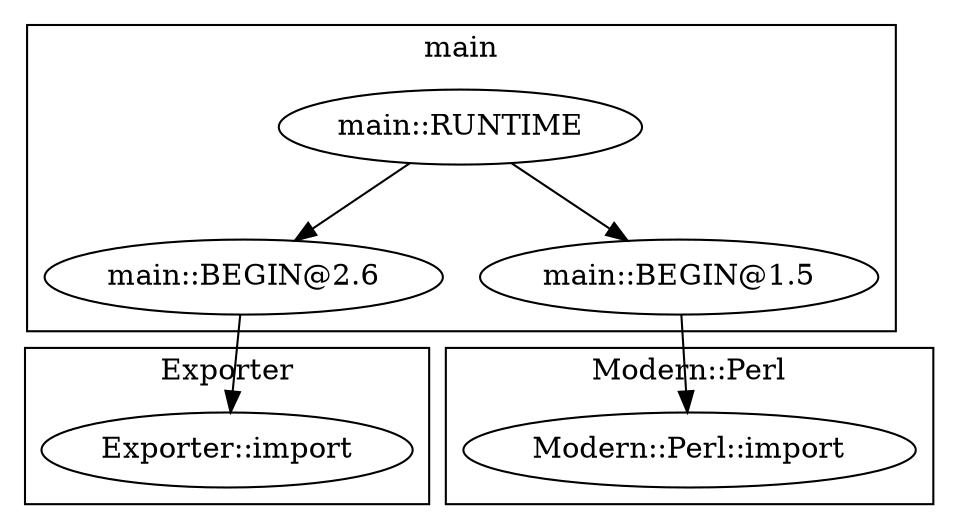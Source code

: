 digraph {
graph [overlap=false]
subgraph cluster_Exporter {
	label="Exporter";
	"Exporter::import";
}
subgraph cluster_main {
	label="main";
	"main::BEGIN@2.6";
	"main::RUNTIME";
	"main::BEGIN@1.5";
}
subgraph cluster_Modern_Perl {
	label="Modern::Perl";
	"Modern::Perl::import";
}
"main::BEGIN@2.6" -> "Exporter::import";
"main::RUNTIME" -> "main::BEGIN@1.5";
"main::RUNTIME" -> "main::BEGIN@2.6";
"main::BEGIN@1.5" -> "Modern::Perl::import";
}
